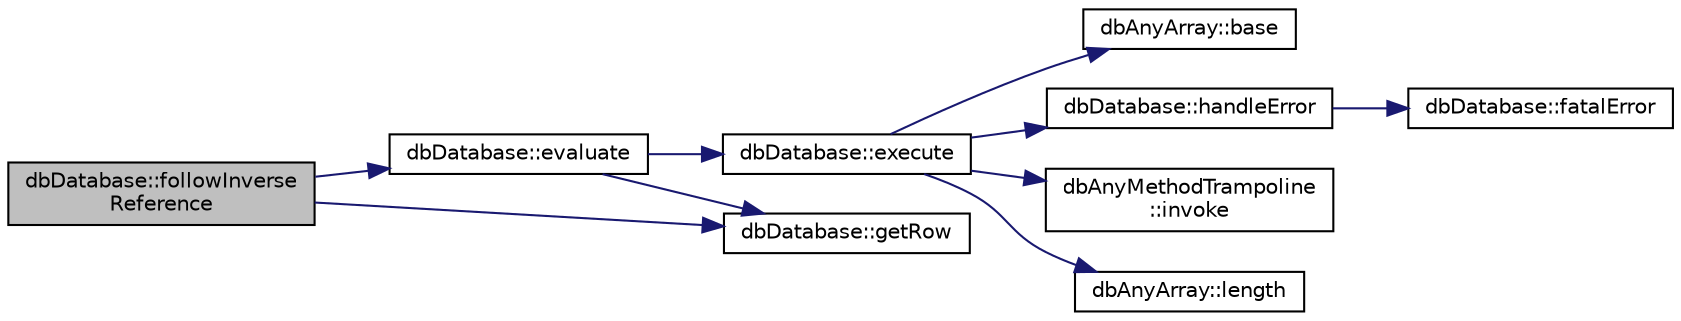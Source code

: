digraph "dbDatabase::followInverseReference"
{
 // INTERACTIVE_SVG=YES
 // LATEX_PDF_SIZE
  edge [fontname="Helvetica",fontsize="10",labelfontname="Helvetica",labelfontsize="10"];
  node [fontname="Helvetica",fontsize="10",shape=record];
  rankdir="LR";
  Node1 [label="dbDatabase::followInverse\lReference",height=0.2,width=0.4,color="black", fillcolor="grey75", style="filled", fontcolor="black",tooltip=" "];
  Node1 -> Node2 [color="midnightblue",fontsize="10",style="solid"];
  Node2 [label="dbDatabase::evaluate",height=0.2,width=0.4,color="black", fillcolor="white", style="filled",URL="$classdbDatabase.html#aa1279f2d753844bd8ca27278e2920476",tooltip=" "];
  Node2 -> Node3 [color="midnightblue",fontsize="10",style="solid"];
  Node3 [label="dbDatabase::execute",height=0.2,width=0.4,color="black", fillcolor="white", style="filled",URL="$classdbDatabase.html#ae8d1c76fac40f34db644e95083cc5408",tooltip=" "];
  Node3 -> Node4 [color="midnightblue",fontsize="10",style="solid"];
  Node4 [label="dbAnyArray::base",height=0.2,width=0.4,color="black", fillcolor="white", style="filled",URL="$classdbAnyArray.html#a1ff777161409e1f32472b5ea4ef9e760",tooltip=" "];
  Node3 -> Node5 [color="midnightblue",fontsize="10",style="solid"];
  Node5 [label="dbDatabase::handleError",height=0.2,width=0.4,color="black", fillcolor="white", style="filled",URL="$classdbDatabase.html#a239cb01cd3eee54d5ae50763259037c8",tooltip=" "];
  Node5 -> Node6 [color="midnightblue",fontsize="10",style="solid"];
  Node6 [label="dbDatabase::fatalError",height=0.2,width=0.4,color="black", fillcolor="white", style="filled",URL="$classdbDatabase.html#a7ae83e7bc84e4a52e34b6ed821ee05fd",tooltip=" "];
  Node3 -> Node7 [color="midnightblue",fontsize="10",style="solid"];
  Node7 [label="dbAnyMethodTrampoline\l::invoke",height=0.2,width=0.4,color="black", fillcolor="white", style="filled",URL="$classdbAnyMethodTrampoline.html#abb4f2d309c23e30b9aa76dd0109d7129",tooltip=" "];
  Node3 -> Node8 [color="midnightblue",fontsize="10",style="solid"];
  Node8 [label="dbAnyArray::length",height=0.2,width=0.4,color="black", fillcolor="white", style="filled",URL="$classdbAnyArray.html#a0bfe69cb50222ffb09af324af1dbc0a6",tooltip=" "];
  Node2 -> Node9 [color="midnightblue",fontsize="10",style="solid"];
  Node9 [label="dbDatabase::getRow",height=0.2,width=0.4,color="black", fillcolor="white", style="filled",URL="$classdbDatabase.html#a7bff04ecc071c89a2e9d27fda8cd326e",tooltip=" "];
  Node1 -> Node9 [color="midnightblue",fontsize="10",style="solid"];
}
